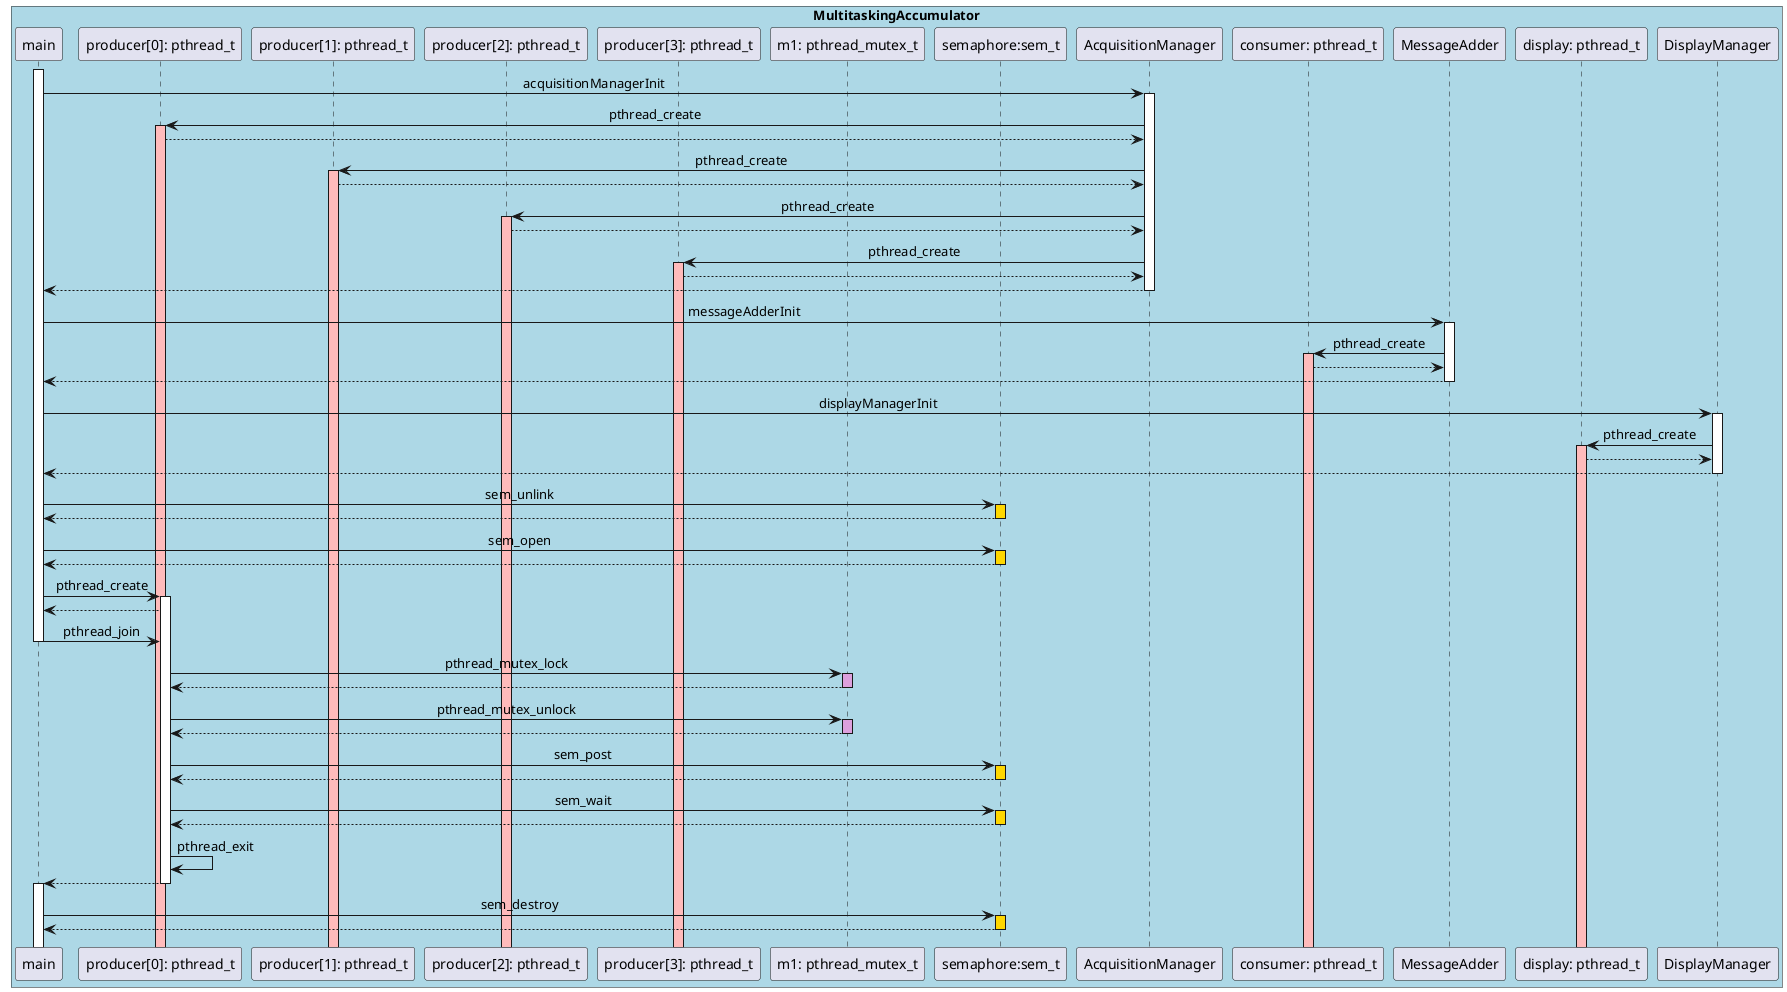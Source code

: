 @startuml
skinparam sequenceMessageAlign center
!pragma teoz true


box "MultitaskingAccumulator" #lightblue
participant "main" as main
participant "producer[0]: pthread_t" as thread1
participant "producer[1]: pthread_t" as thread2
participant "producer[2]: pthread_t" as thread3
participant "producer[3]: pthread_t" as thread4
participant "m1: pthread_mutex_t" as mutex
participant "semaphore:sem_t" as semaphore
participant "AcquisitionManager" as acq
participant "consumer: pthread_t" as threadd
participant "MessageAdder" as add
participant "display: pthread_t" as thredisp
participant "DisplayManager" as disp
end box 


activate main

main -> acq:acquisitionManagerInit
activate acq 

acq -> thread1:pthread_create
activate thread1 #FFBBBB
thread1-->acq

acq -> thread2:pthread_create
activate thread2 #FFBBBB
thread2-->acq

acq -> thread3:pthread_create
activate thread3 #FFBBBB
thread3-->acq

acq -> thread4:pthread_create
activate thread4 #FFBBBB
thread4-->acq

acq --> main
deactivate acq




main -> add:messageAdderInit
activate add 

add -> threadd:pthread_create
activate threadd #FFBBBB
threadd-->add

add --> main
deactivate add




main -> disp:displayManagerInit
activate disp 

disp -> thredisp:pthread_create
activate thredisp #FFBBBB
thredisp-->disp

disp --> main
deactivate disp




main -> semaphore:sem_unlink
activate semaphore #gold
return
main -> semaphore:sem_open
activate semaphore #gold
return

main -> thread1:pthread_create
activate thread1 
thread1 --> main

main -> thread1:pthread_join
deactivate main

thread1 -> mutex:pthread_mutex_lock
activate mutex #plum
return

thread1 -> mutex:pthread_mutex_unlock
activate mutex #plum
return

thread1 -> semaphore:sem_post
activate semaphore #gold
return

thread1 -> semaphore:sem_wait
activate semaphore #gold
return 

thread1 -> thread1 :pthread_exit
thread1 --> main --++

main -> semaphore :sem_destroy
activate semaphore #gold
return



@enduml
